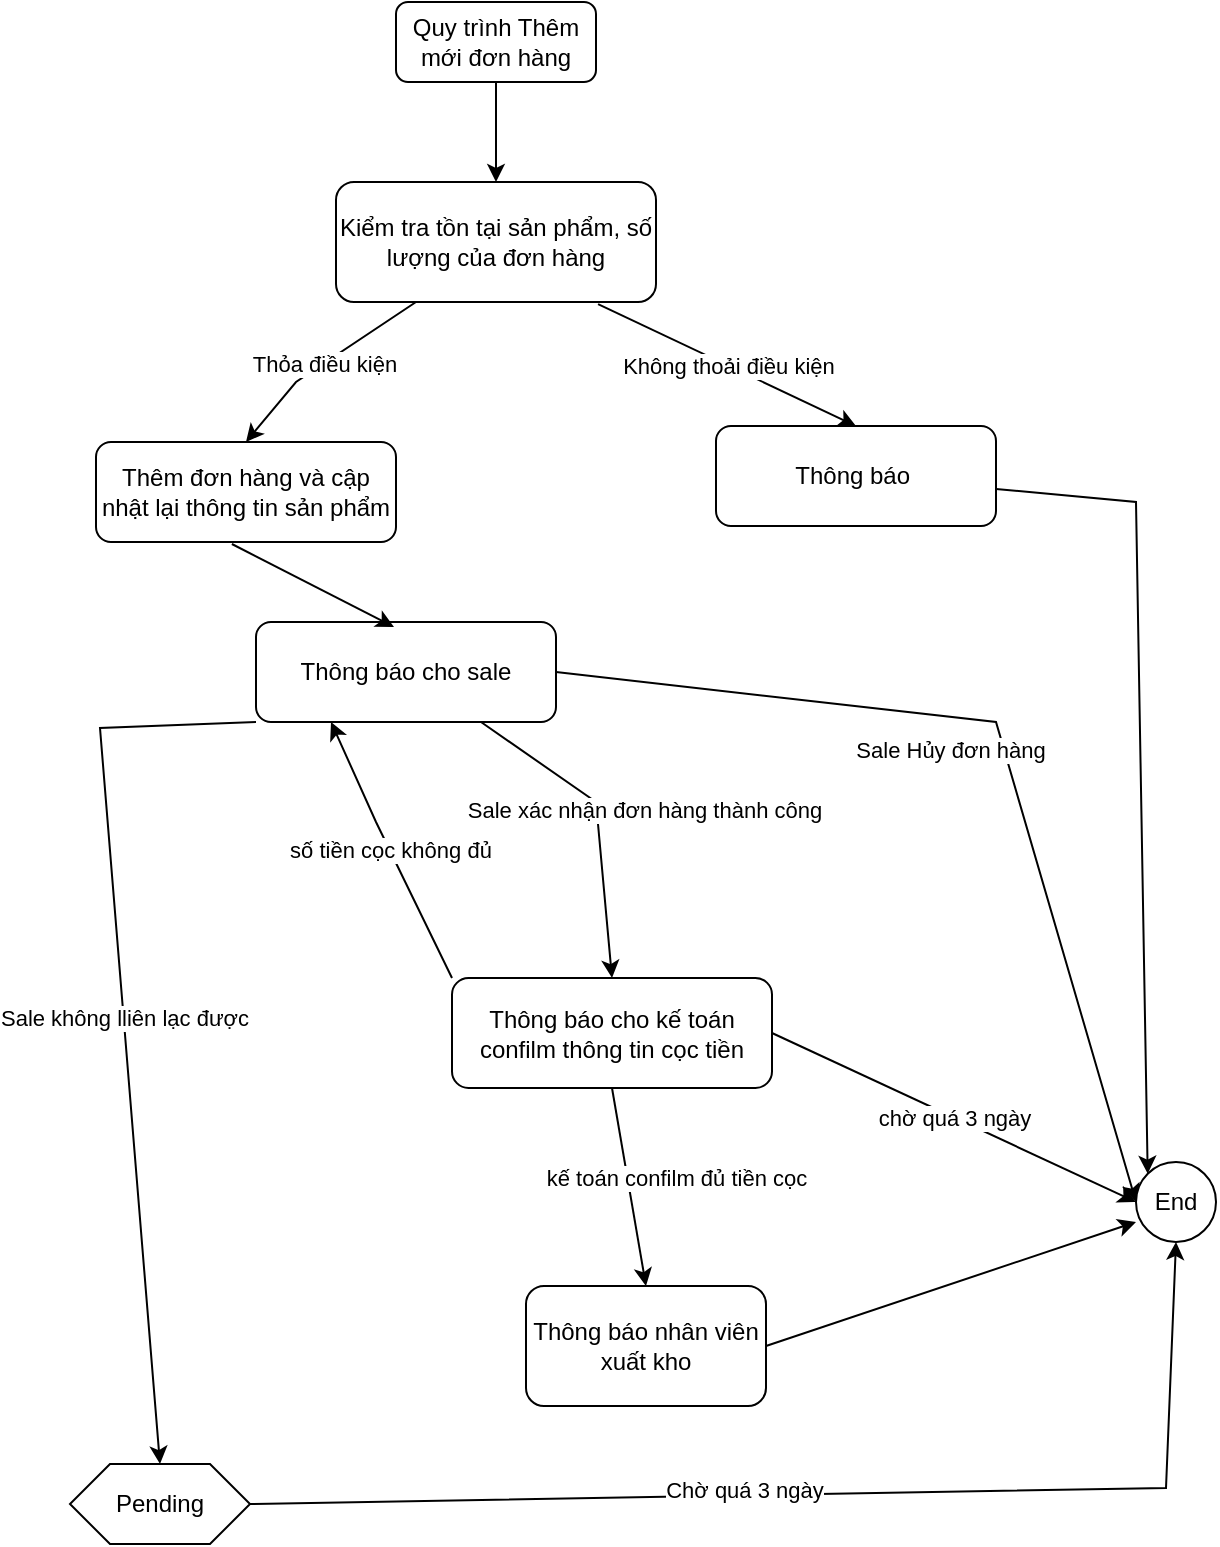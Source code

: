 <mxfile version="21.2.2" type="google">
  <diagram name="Page-1" id="s1rtpPChrRhsKAsqJkFb">
    <mxGraphModel grid="0" page="1" gridSize="10" guides="1" tooltips="1" connect="1" arrows="1" fold="1" pageScale="1" pageWidth="850" pageHeight="1100" math="0" shadow="0">
      <root>
        <mxCell id="0" />
        <mxCell id="1" parent="0" />
        <mxCell id="HB_CJXsBgNgrzP0cYXCm-1" value="Quy trình Thêm mới đơn hàng" style="rounded=1;whiteSpace=wrap;html=1;" vertex="1" parent="1">
          <mxGeometry x="360" y="70" width="100" height="40" as="geometry" />
        </mxCell>
        <mxCell id="HB_CJXsBgNgrzP0cYXCm-2" value="Kiểm tra tồn tại sản phẩm,&amp;nbsp;số lượng của đơn hàng" style="rounded=1;whiteSpace=wrap;html=1;" vertex="1" parent="1">
          <mxGeometry x="330" y="160" width="160" height="60" as="geometry" />
        </mxCell>
        <mxCell id="HB_CJXsBgNgrzP0cYXCm-3" value="" style="endArrow=classic;html=1;rounded=0;exitX=0.5;exitY=1;exitDx=0;exitDy=0;" edge="1" parent="1" source="HB_CJXsBgNgrzP0cYXCm-1" target="HB_CJXsBgNgrzP0cYXCm-2">
          <mxGeometry relative="1" as="geometry">
            <mxPoint x="340" y="380" as="sourcePoint" />
            <mxPoint x="500" y="380" as="targetPoint" />
          </mxGeometry>
        </mxCell>
        <mxCell id="HB_CJXsBgNgrzP0cYXCm-6" value="Thêm đơn hàng và cập nhật lại thông tin sản phẩm" style="rounded=1;whiteSpace=wrap;html=1;" vertex="1" parent="1">
          <mxGeometry x="210" y="290" width="150" height="50" as="geometry" />
        </mxCell>
        <mxCell id="HB_CJXsBgNgrzP0cYXCm-7" value="" style="endArrow=classic;html=1;rounded=0;exitX=0.25;exitY=1;exitDx=0;exitDy=0;entryX=0.5;entryY=0;entryDx=0;entryDy=0;" edge="1" parent="1" source="HB_CJXsBgNgrzP0cYXCm-2" target="HB_CJXsBgNgrzP0cYXCm-6">
          <mxGeometry relative="1" as="geometry">
            <mxPoint x="370" y="370" as="sourcePoint" />
            <mxPoint x="470" y="370" as="targetPoint" />
            <Array as="points">
              <mxPoint x="310" y="260" />
            </Array>
          </mxGeometry>
        </mxCell>
        <mxCell id="HB_CJXsBgNgrzP0cYXCm-8" value="Thỏa điều kiện" style="edgeLabel;resizable=0;html=1;align=center;verticalAlign=middle;" connectable="0" vertex="1" parent="HB_CJXsBgNgrzP0cYXCm-7">
          <mxGeometry relative="1" as="geometry" />
        </mxCell>
        <mxCell id="HB_CJXsBgNgrzP0cYXCm-9" value="Thông báo&amp;nbsp;" style="rounded=1;whiteSpace=wrap;html=1;" vertex="1" parent="1">
          <mxGeometry x="520" y="282" width="140" height="50" as="geometry" />
        </mxCell>
        <mxCell id="HB_CJXsBgNgrzP0cYXCm-10" value="" style="endArrow=classic;html=1;rounded=0;exitX=0.819;exitY=1.017;exitDx=0;exitDy=0;entryX=0.5;entryY=0;entryDx=0;entryDy=0;exitPerimeter=0;" edge="1" parent="1" source="HB_CJXsBgNgrzP0cYXCm-2" target="HB_CJXsBgNgrzP0cYXCm-9">
          <mxGeometry relative="1" as="geometry">
            <mxPoint x="380" y="230" as="sourcePoint" />
            <mxPoint x="290" y="300" as="targetPoint" />
            <Array as="points" />
          </mxGeometry>
        </mxCell>
        <mxCell id="HB_CJXsBgNgrzP0cYXCm-11" value="Không thoải điều kiện" style="edgeLabel;resizable=0;html=1;align=center;verticalAlign=middle;" connectable="0" vertex="1" parent="HB_CJXsBgNgrzP0cYXCm-10">
          <mxGeometry relative="1" as="geometry" />
        </mxCell>
        <mxCell id="HB_CJXsBgNgrzP0cYXCm-12" value="Thông báo cho sale" style="rounded=1;whiteSpace=wrap;html=1;" vertex="1" parent="1">
          <mxGeometry x="290" y="380" width="150" height="50" as="geometry" />
        </mxCell>
        <mxCell id="HB_CJXsBgNgrzP0cYXCm-13" value="" style="endArrow=classic;html=1;rounded=0;entryX=0.46;entryY=0.05;entryDx=0;entryDy=0;entryPerimeter=0;exitX=0.453;exitY=1.02;exitDx=0;exitDy=0;exitPerimeter=0;" edge="1" parent="1" source="HB_CJXsBgNgrzP0cYXCm-6" target="HB_CJXsBgNgrzP0cYXCm-12">
          <mxGeometry width="50" height="50" relative="1" as="geometry">
            <mxPoint x="400" y="400" as="sourcePoint" />
            <mxPoint x="450" y="350" as="targetPoint" />
          </mxGeometry>
        </mxCell>
        <mxCell id="HB_CJXsBgNgrzP0cYXCm-16" value="Thông báo cho kế toán confilm thông tin cọc tiền" style="rounded=1;whiteSpace=wrap;html=1;" vertex="1" parent="1">
          <mxGeometry x="388" y="558" width="160" height="55" as="geometry" />
        </mxCell>
        <mxCell id="HB_CJXsBgNgrzP0cYXCm-17" value="" style="endArrow=classic;html=1;rounded=0;exitX=1;exitY=0.5;exitDx=0;exitDy=0;entryX=0;entryY=0.5;entryDx=0;entryDy=0;" edge="1" parent="1" source="HB_CJXsBgNgrzP0cYXCm-12" target="HB_CJXsBgNgrzP0cYXCm-19">
          <mxGeometry relative="1" as="geometry">
            <mxPoint x="370" y="380" as="sourcePoint" />
            <mxPoint x="205.05" y="530" as="targetPoint" />
            <Array as="points">
              <mxPoint x="660" y="430" />
            </Array>
          </mxGeometry>
        </mxCell>
        <mxCell id="HB_CJXsBgNgrzP0cYXCm-18" value="Sale Hủy đơn hàng" style="edgeLabel;resizable=0;html=1;align=center;verticalAlign=middle;" connectable="0" vertex="1" parent="HB_CJXsBgNgrzP0cYXCm-17">
          <mxGeometry relative="1" as="geometry">
            <mxPoint x="-27" as="offset" />
          </mxGeometry>
        </mxCell>
        <mxCell id="HB_CJXsBgNgrzP0cYXCm-19" value="End" style="ellipse;whiteSpace=wrap;html=1;aspect=fixed;" vertex="1" parent="1">
          <mxGeometry x="730" y="650" width="40" height="40" as="geometry" />
        </mxCell>
        <mxCell id="HB_CJXsBgNgrzP0cYXCm-20" value="" style="endArrow=classic;html=1;rounded=0;exitX=0;exitY=1;exitDx=0;exitDy=0;entryX=0.5;entryY=0;entryDx=0;entryDy=0;" edge="1" parent="1" source="HB_CJXsBgNgrzP0cYXCm-12" target="HB_CJXsBgNgrzP0cYXCm-22">
          <mxGeometry relative="1" as="geometry">
            <mxPoint x="398" y="450" as="sourcePoint" />
            <mxPoint x="455.95" y="528.02" as="targetPoint" />
            <Array as="points">
              <mxPoint x="212" y="433" />
            </Array>
          </mxGeometry>
        </mxCell>
        <mxCell id="HB_CJXsBgNgrzP0cYXCm-21" value="Sale không lliên lạc được" style="edgeLabel;resizable=0;html=1;align=center;verticalAlign=middle;" connectable="0" vertex="1" parent="HB_CJXsBgNgrzP0cYXCm-20">
          <mxGeometry relative="1" as="geometry" />
        </mxCell>
        <mxCell id="HB_CJXsBgNgrzP0cYXCm-22" value="Pending" style="shape=hexagon;perimeter=hexagonPerimeter2;whiteSpace=wrap;html=1;fixedSize=1;" vertex="1" parent="1">
          <mxGeometry x="197" y="801" width="90" height="40" as="geometry" />
        </mxCell>
        <mxCell id="HB_CJXsBgNgrzP0cYXCm-23" value="" style="endArrow=classic;html=1;rounded=0;exitX=0.75;exitY=1;exitDx=0;exitDy=0;entryX=0.5;entryY=0;entryDx=0;entryDy=0;" edge="1" parent="1" source="HB_CJXsBgNgrzP0cYXCm-12" target="HB_CJXsBgNgrzP0cYXCm-16">
          <mxGeometry relative="1" as="geometry">
            <mxPoint x="435" y="450" as="sourcePoint" />
            <mxPoint x="445" y="540" as="targetPoint" />
            <Array as="points">
              <mxPoint x="460" y="470" />
            </Array>
          </mxGeometry>
        </mxCell>
        <mxCell id="HB_CJXsBgNgrzP0cYXCm-24" value="Sale xác nhận đơn hàng thành công" style="edgeLabel;resizable=0;html=1;align=center;verticalAlign=middle;" connectable="0" vertex="1" parent="HB_CJXsBgNgrzP0cYXCm-23">
          <mxGeometry relative="1" as="geometry">
            <mxPoint x="23" y="-5" as="offset" />
          </mxGeometry>
        </mxCell>
        <mxCell id="HB_CJXsBgNgrzP0cYXCm-25" value="" style="endArrow=classic;html=1;rounded=0;entryX=0;entryY=0;entryDx=0;entryDy=0;" edge="1" parent="1" source="HB_CJXsBgNgrzP0cYXCm-9" target="HB_CJXsBgNgrzP0cYXCm-19">
          <mxGeometry relative="1" as="geometry">
            <mxPoint x="510" y="425" as="sourcePoint" />
            <mxPoint x="690" y="410" as="targetPoint" />
            <Array as="points">
              <mxPoint x="730" y="320" />
            </Array>
          </mxGeometry>
        </mxCell>
        <mxCell id="HB_CJXsBgNgrzP0cYXCm-27" value="Thông báo nhân viên xuất kho" style="rounded=1;whiteSpace=wrap;html=1;" vertex="1" parent="1">
          <mxGeometry x="425" y="712" width="120" height="60" as="geometry" />
        </mxCell>
        <mxCell id="HB_CJXsBgNgrzP0cYXCm-28" value="" style="endArrow=classic;html=1;rounded=0;exitX=0.5;exitY=1;exitDx=0;exitDy=0;entryX=0.5;entryY=0;entryDx=0;entryDy=0;" edge="1" parent="1" source="HB_CJXsBgNgrzP0cYXCm-16" target="HB_CJXsBgNgrzP0cYXCm-27">
          <mxGeometry relative="1" as="geometry">
            <mxPoint x="440" y="570" as="sourcePoint" />
            <mxPoint x="477" y="645" as="targetPoint" />
          </mxGeometry>
        </mxCell>
        <mxCell id="HB_CJXsBgNgrzP0cYXCm-29" value="kế toán confilm đủ tiền cọc" style="edgeLabel;resizable=0;html=1;align=center;verticalAlign=middle;" connectable="0" vertex="1" parent="HB_CJXsBgNgrzP0cYXCm-28">
          <mxGeometry relative="1" as="geometry">
            <mxPoint x="23" y="-5" as="offset" />
          </mxGeometry>
        </mxCell>
        <mxCell id="HB_CJXsBgNgrzP0cYXCm-30" value="" style="endArrow=classic;html=1;rounded=0;exitX=1;exitY=0.5;exitDx=0;exitDy=0;entryX=0;entryY=0.75;entryDx=0;entryDy=0;entryPerimeter=0;" edge="1" parent="1" source="HB_CJXsBgNgrzP0cYXCm-27" target="HB_CJXsBgNgrzP0cYXCm-19">
          <mxGeometry relative="1" as="geometry">
            <mxPoint x="470" y="580" as="sourcePoint" />
            <mxPoint x="470" y="650" as="targetPoint" />
          </mxGeometry>
        </mxCell>
        <mxCell id="HB_CJXsBgNgrzP0cYXCm-33" value="" style="endArrow=classic;html=1;rounded=0;exitX=0;exitY=0;exitDx=0;exitDy=0;entryX=0.25;entryY=1;entryDx=0;entryDy=0;" edge="1" parent="1" source="HB_CJXsBgNgrzP0cYXCm-16" target="HB_CJXsBgNgrzP0cYXCm-12">
          <mxGeometry relative="1" as="geometry">
            <mxPoint x="370" y="470" as="sourcePoint" />
            <mxPoint x="470" y="470" as="targetPoint" />
            <Array as="points">
              <mxPoint x="350" y="480" />
            </Array>
          </mxGeometry>
        </mxCell>
        <mxCell id="HB_CJXsBgNgrzP0cYXCm-34" value="số tiền cọc không đủ" style="edgeLabel;resizable=0;html=1;align=center;verticalAlign=middle;" connectable="0" vertex="1" parent="HB_CJXsBgNgrzP0cYXCm-33">
          <mxGeometry relative="1" as="geometry" />
        </mxCell>
        <mxCell id="HB_CJXsBgNgrzP0cYXCm-35" value="" style="endArrow=classic;html=1;rounded=0;exitX=1;exitY=0.5;exitDx=0;exitDy=0;entryX=0;entryY=0.5;entryDx=0;entryDy=0;" edge="1" parent="1" source="HB_CJXsBgNgrzP0cYXCm-16" target="HB_CJXsBgNgrzP0cYXCm-19">
          <mxGeometry relative="1" as="geometry">
            <mxPoint x="370" y="470" as="sourcePoint" />
            <mxPoint x="280" y="620" as="targetPoint" />
          </mxGeometry>
        </mxCell>
        <mxCell id="HB_CJXsBgNgrzP0cYXCm-36" value="chờ quá 3 ngày" style="edgeLabel;resizable=0;html=1;align=center;verticalAlign=middle;" connectable="0" vertex="1" parent="HB_CJXsBgNgrzP0cYXCm-35">
          <mxGeometry relative="1" as="geometry" />
        </mxCell>
        <mxCell id="HB_CJXsBgNgrzP0cYXCm-37" value="" style="endArrow=classic;html=1;rounded=0;exitX=1;exitY=0.5;exitDx=0;exitDy=0;entryX=0.5;entryY=1;entryDx=0;entryDy=0;" edge="1" parent="1" source="HB_CJXsBgNgrzP0cYXCm-22" target="HB_CJXsBgNgrzP0cYXCm-19">
          <mxGeometry width="50" height="50" relative="1" as="geometry">
            <mxPoint x="399" y="599" as="sourcePoint" />
            <mxPoint x="647" y="610" as="targetPoint" />
            <Array as="points">
              <mxPoint x="745" y="813" />
            </Array>
          </mxGeometry>
        </mxCell>
        <mxCell id="HB_CJXsBgNgrzP0cYXCm-38" value="Chờ quá 3 ngày" style="edgeLabel;resizable=0;html=1;align=center;verticalAlign=middle;" connectable="0" vertex="1" parent="1">
          <mxGeometry x="534.005" y="813.995" as="geometry" />
        </mxCell>
      </root>
    </mxGraphModel>
  </diagram>
</mxfile>
